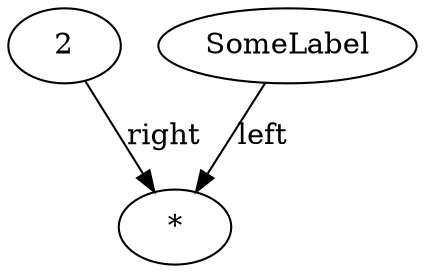 digraph BayesianNetwork {
<101> -> <102> [label=right]
<100> -> <102> [label=left]
100[label="SomeLabel"]
101[label="2"]
102[label="*"]
}